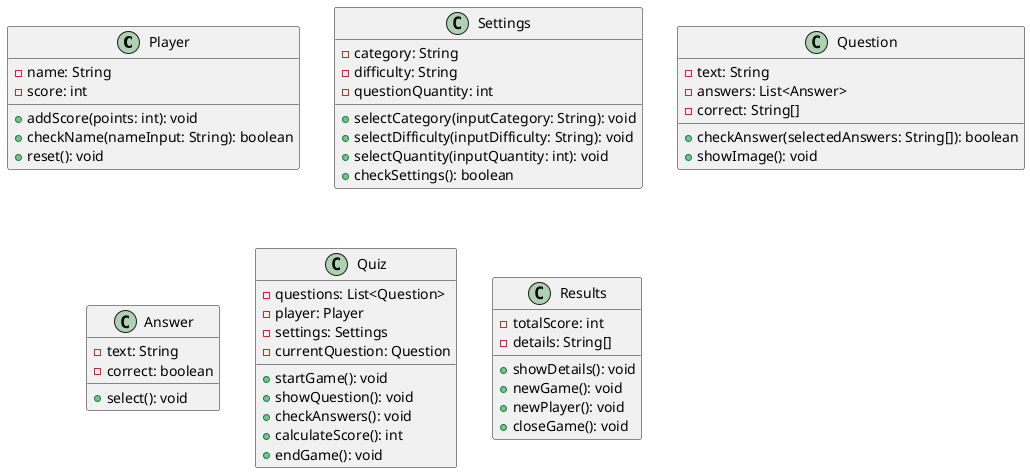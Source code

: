 @startuml

class Player {
    - name: String
    - score: int

    + addScore(points: int): void
    + checkName(nameInput: String): boolean
    + reset(): void
}

class Settings {
    - category: String
    - difficulty: String
    - questionQuantity: int

    + selectCategory(inputCategory: String): void
    + selectDifficulty(inputDifficulty: String): void
    + selectQuantity(inputQuantity: int): void
    + checkSettings(): boolean
}

class Question {
    - text: String
    - answers: List<Answer>
    - correct: String[]

    + checkAnswer(selectedAnswers: String[]): boolean
    + showImage(): void
}

class Answer {
    - text: String
    - correct: boolean

    + select(): void
}

class Quiz {
    - questions: List<Question>
    - player: Player
    - settings: Settings
    - currentQuestion: Question

    + startGame(): void
    + showQuestion(): void
    + checkAnswers(): void
    + calculateScore(): int
    + endGame(): void
}

class Results {
    - totalScore: int
    - details: String[]

    + showDetails(): void
    + newGame(): void
    + newPlayer(): void
    + closeGame(): void
}

@enduml
